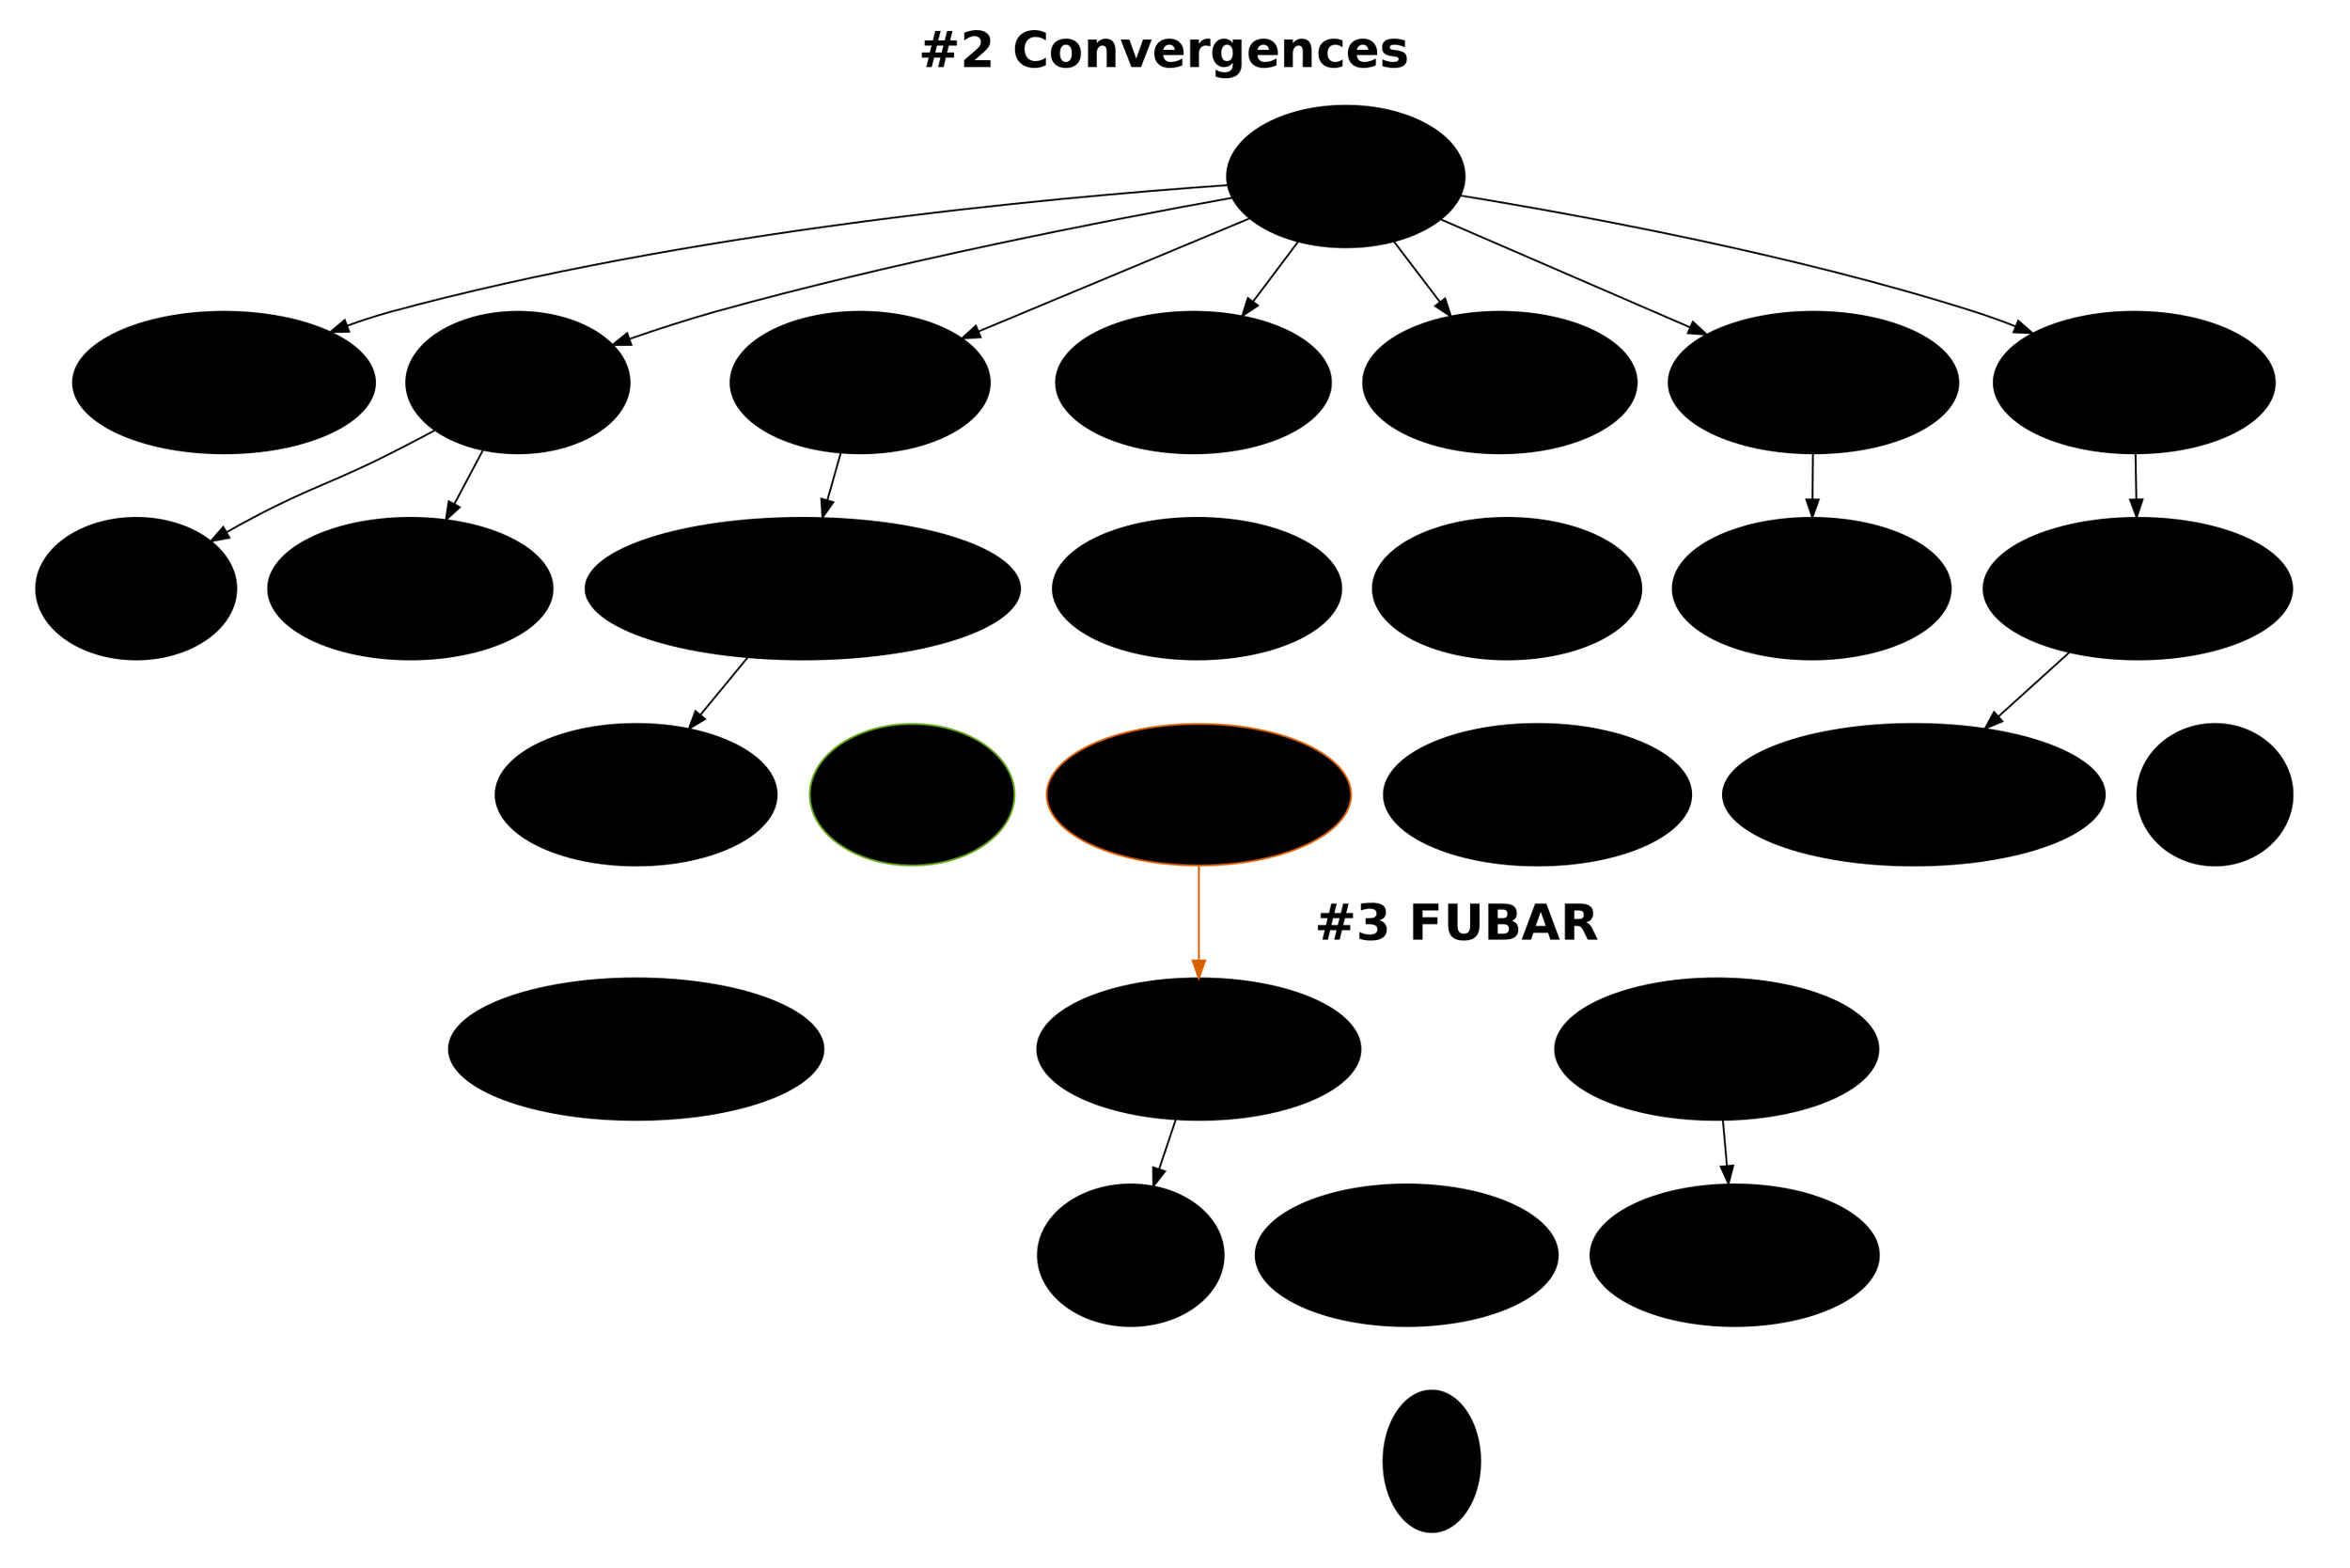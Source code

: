 digraph G {
    fontname = Helvetica;
    node [
        colorscheme = dark25,
        style = filled,
        fillcolor = lightgray,
        fontsize = 14,
        height = 1.1  # Make nodes higher
    ];
    edge [ colorscheme = dark25 ];
    # "If clusterrank=local, a subgraph whose name begins with cluster is given special treatment."
    subgraph cluster_partie_2 {
        peripheries = 0;  # => no border
        "Rébellion\ndes androïdes" -> "Meurtre du marshal";
        "Rébellion\ndes androïdes" -> "Explosion du\nport spatial" -> "Chute de la station";
        "Rébellion\ndes androïdes" -> "Cory 3 contrôle\nle niveau 1" -> "Nouveau QRCode\nde terminal CommLink\n★" -> "Big brother is\nwatching you\n★";
        "Nouveau QRCode\nde terminal CommLink\n★" -> "[Sullivan]\nNemesis\n★" [style=invis];
        "Rébellion\ndes androïdes" -> "Sabotage du sas\ndu niveau 5";
        "Rébellion\ndes androïdes" -> "Mort de\nCandy Davies\n★";
        "Mort de\nCandy Davies\n★" -> "Darcy Cotton\nvia CommLink\n★" -> "[Sullivan]\nNemesis\n★" [style=invis];
        "Explosion du\nport spatial" -> "Impesanteur";
        "Rébellion\ndes androïdes" -> "Les ouvriers\nse barricadent\nau niveau 9 ★" -> "Ellen Frost\nlance un SOS\nau niveau 7 ★";
        "Sabotage du sas\ndu niveau 5" -> "Back to medbay\n★" -> "Déclenchement de\nla balise" [style=invis];
        "Rébellion\ndes androïdes" -> "Massacre au\nlabo Revolve\ndu niveau 3 ★" -> "Trolley dilemna\nau laboratoire\n★" -> "Destruction du labo\nde Revolve par\nDarcy Cotton ★";
        "Trolley dilemna\nau laboratoire\n★" -> "Face à\nCory 3\n★" [style=invis];
        "Ellen Frost\nlance un SOS\nau niveau 7 ★" -> "Miracle de\nla fin du monde\n★" [style=invis];
        "Déclenchement de\nla balise" [color=2];  # Park
        "[Sullivan]\nNemesis\n★" [color=5];  # Sullivan
        fontsize = 28;
        label = <<b>#2 Convergences</b>>;
    }
    subgraph cluster_partie_3 {
        peripheries = 0;  # => no border
        "Annonce CommLink\nde Watters" -> "Mort de la plupart\ndes PNJs" [style=invis];
        "Annonce CommLink\nde Watters" -> "Répulsif\n& possessions\n★";
        "La Sécurité\ndébarque\nau niveau 3 ou 5" -> "Sécurité\nsubtile\n★";
        "Répulsif\n& possessions\n★" -> "Exit\n★" [style=invis];
        "Sécurité\nsubtile\n★" -> "Exit\n★" [style=invis];
        fontsize = 28;
        label = <<b>#3 FUBAR</b>>;
    }
    "Déclenchement de\nla balise" -> "La Sécurité\ndébarque\nau niveau 3 ou 5" [color=2];
    // Those invisible links allow to shift-left the last cluster:
    "Big brother is\nwatching you\n★" -> "[Gain d'Adrénaline]\nPour chaque\nObjectif rempli" [style=invis];
    "Big brother is\nwatching you\n★" -> "La Sécurité\ndébarque\nau niveau 3 ou 5" [style=invis];
    // Force clusters based on (added) rank
    // Recipe from: https://stackoverflow.com/a/72102766/636849
    {"Rébellion\ndes androïdes"} -> {"Annonce CommLink\nde Watters"} [style=invis];
}
